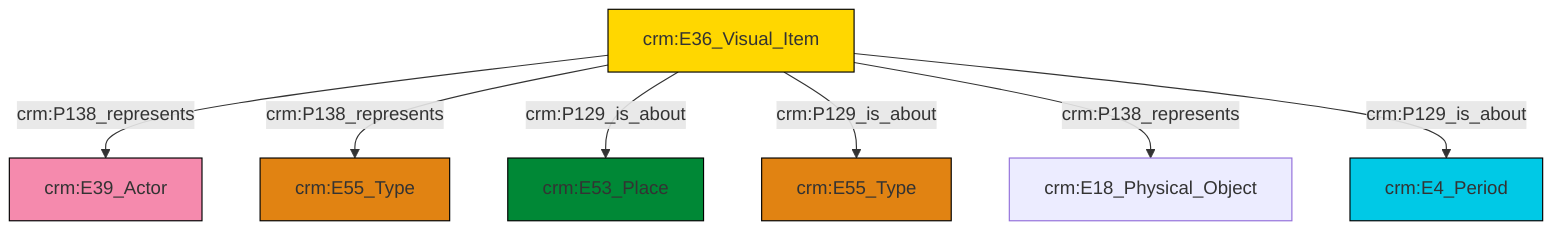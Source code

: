 graph TD
classDef Literal fill:#f2f2f2,stroke:#000000;
classDef CRM_Entity fill:#FFFFFF,stroke:#000000;
classDef Temporal_Entity fill:#00C9E6, stroke:#000000;
classDef Type fill:#E18312, stroke:#000000;
classDef Time-Span fill:#2C9C91, stroke:#000000;
classDef Appellation fill:#FFEB7F, stroke:#000000;
classDef Place fill:#008836, stroke:#000000;
classDef Persistent_Item fill:#B266B2, stroke:#000000;
classDef Conceptual_Object fill:#FFD700, stroke:#000000;
classDef Physical_Thing fill:#D2B48C, stroke:#000000;
classDef Actor fill:#f58aad, stroke:#000000;
classDef PC_Classes fill:#4ce600, stroke:#000000;
classDef Multi fill:#cccccc,stroke:#000000;

2["crm:E36_Visual_Item"]:::Conceptual_Object -->|crm:P138_represents| 0["crm:E39_Actor"]:::Actor
2["crm:E36_Visual_Item"]:::Conceptual_Object -->|crm:P138_represents| 9["crm:E55_Type"]:::Type
2["crm:E36_Visual_Item"]:::Conceptual_Object -->|crm:P129_is_about| 10["crm:E53_Place"]:::Place
2["crm:E36_Visual_Item"]:::Conceptual_Object -->|crm:P129_is_about| 3["crm:E55_Type"]:::Type
2["crm:E36_Visual_Item"]:::Conceptual_Object -->|crm:P138_represents| 7["crm:E18_Physical_Object"]:::Default
2["crm:E36_Visual_Item"]:::Conceptual_Object -->|crm:P129_is_about| 5["crm:E4_Period"]:::Temporal_Entity